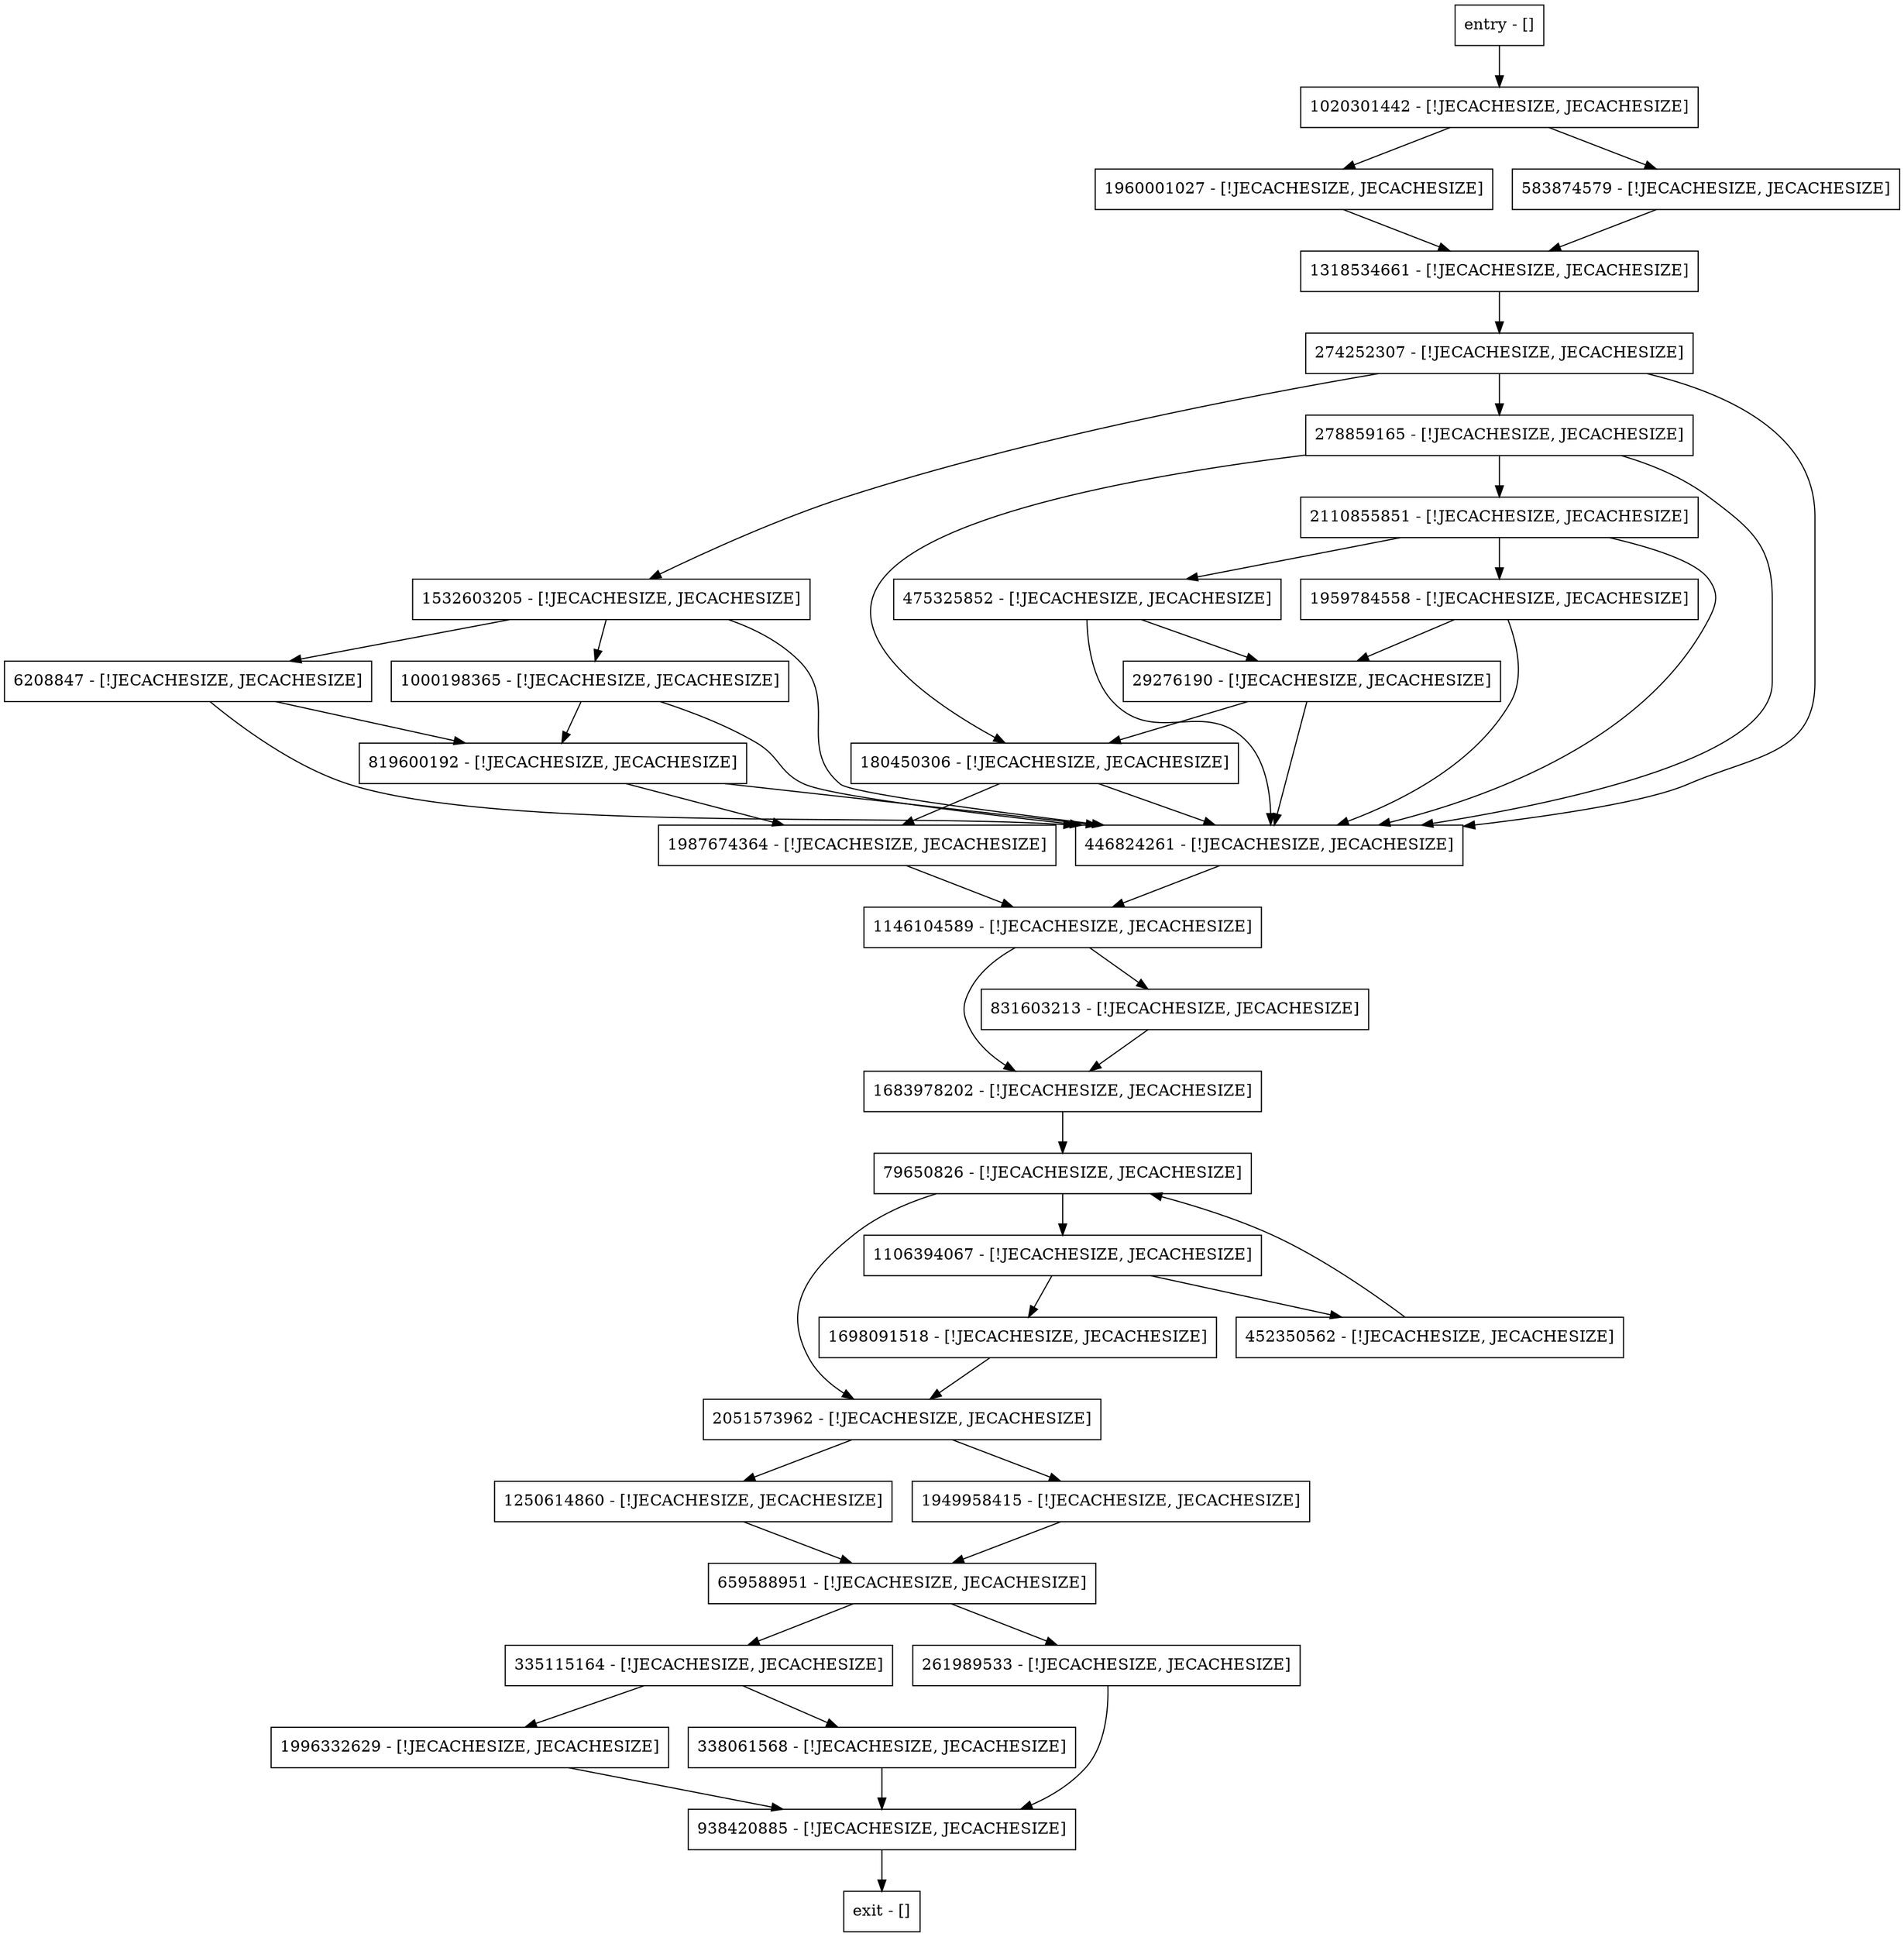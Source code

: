 digraph <clinit> {
node [shape=record];
819600192 [label="819600192 - [!JECACHESIZE, JECACHESIZE]"];
1146104589 [label="1146104589 - [!JECACHESIZE, JECACHESIZE]"];
274252307 [label="274252307 - [!JECACHESIZE, JECACHESIZE]"];
1532603205 [label="1532603205 - [!JECACHESIZE, JECACHESIZE]"];
1020301442 [label="1020301442 - [!JECACHESIZE, JECACHESIZE]"];
2110855851 [label="2110855851 - [!JECACHESIZE, JECACHESIZE]"];
1250614860 [label="1250614860 - [!JECACHESIZE, JECACHESIZE]"];
6208847 [label="6208847 - [!JECACHESIZE, JECACHESIZE]"];
831603213 [label="831603213 - [!JECACHESIZE, JECACHESIZE]"];
278859165 [label="278859165 - [!JECACHESIZE, JECACHESIZE]"];
338061568 [label="338061568 - [!JECACHESIZE, JECACHESIZE]"];
1318534661 [label="1318534661 - [!JECACHESIZE, JECACHESIZE]"];
1996332629 [label="1996332629 - [!JECACHESIZE, JECACHESIZE]"];
335115164 [label="335115164 - [!JECACHESIZE, JECACHESIZE]"];
1960001027 [label="1960001027 - [!JECACHESIZE, JECACHESIZE]"];
1000198365 [label="1000198365 - [!JECACHESIZE, JECACHESIZE]"];
475325852 [label="475325852 - [!JECACHESIZE, JECACHESIZE]"];
1959784558 [label="1959784558 - [!JECACHESIZE, JECACHESIZE]"];
79650826 [label="79650826 - [!JECACHESIZE, JECACHESIZE]"];
938420885 [label="938420885 - [!JECACHESIZE, JECACHESIZE]"];
261989533 [label="261989533 - [!JECACHESIZE, JECACHESIZE]"];
583874579 [label="583874579 - [!JECACHESIZE, JECACHESIZE]"];
659588951 [label="659588951 - [!JECACHESIZE, JECACHESIZE]"];
1987674364 [label="1987674364 - [!JECACHESIZE, JECACHESIZE]"];
29276190 [label="29276190 - [!JECACHESIZE, JECACHESIZE]"];
180450306 [label="180450306 - [!JECACHESIZE, JECACHESIZE]"];
entry [label="entry - []"];
exit [label="exit - []"];
452350562 [label="452350562 - [!JECACHESIZE, JECACHESIZE]"];
2051573962 [label="2051573962 - [!JECACHESIZE, JECACHESIZE]"];
446824261 [label="446824261 - [!JECACHESIZE, JECACHESIZE]"];
1698091518 [label="1698091518 - [!JECACHESIZE, JECACHESIZE]"];
1683978202 [label="1683978202 - [!JECACHESIZE, JECACHESIZE]"];
1106394067 [label="1106394067 - [!JECACHESIZE, JECACHESIZE]"];
1949958415 [label="1949958415 - [!JECACHESIZE, JECACHESIZE]"];
entry;
exit;
819600192 -> 446824261;
819600192 -> 1987674364;
1146104589 -> 831603213;
1146104589 -> 1683978202;
274252307 -> 446824261;
274252307 -> 278859165;
274252307 -> 1532603205;
1532603205 -> 1000198365;
1532603205 -> 446824261;
1532603205 -> 6208847;
1020301442 -> 583874579;
1020301442 -> 1960001027;
2110855851 -> 475325852;
2110855851 -> 1959784558;
2110855851 -> 446824261;
1250614860 -> 659588951;
6208847 -> 819600192;
6208847 -> 446824261;
831603213 -> 1683978202;
278859165 -> 180450306;
278859165 -> 2110855851;
278859165 -> 446824261;
338061568 -> 938420885;
1318534661 -> 274252307;
1996332629 -> 938420885;
335115164 -> 338061568;
335115164 -> 1996332629;
1960001027 -> 1318534661;
1000198365 -> 819600192;
1000198365 -> 446824261;
475325852 -> 446824261;
475325852 -> 29276190;
1959784558 -> 446824261;
1959784558 -> 29276190;
79650826 -> 2051573962;
79650826 -> 1106394067;
938420885 -> exit;
261989533 -> 938420885;
583874579 -> 1318534661;
659588951 -> 261989533;
659588951 -> 335115164;
1987674364 -> 1146104589;
29276190 -> 180450306;
29276190 -> 446824261;
180450306 -> 446824261;
180450306 -> 1987674364;
entry -> 1020301442;
452350562 -> 79650826;
2051573962 -> 1250614860;
2051573962 -> 1949958415;
446824261 -> 1146104589;
1698091518 -> 2051573962;
1683978202 -> 79650826;
1106394067 -> 452350562;
1106394067 -> 1698091518;
1949958415 -> 659588951;
}
